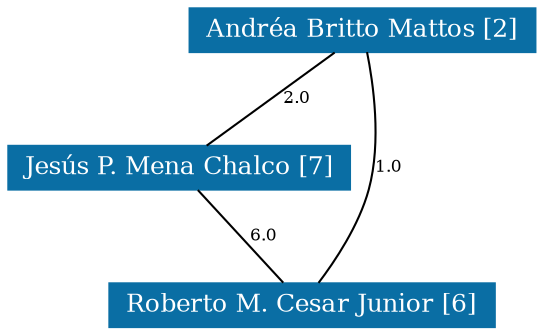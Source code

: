 strict graph grafo2 {
	graph [bb="0,0,195.5,153",
		id=grafo2,
		overlap=False
	];
	node [fontsize=12,
		label="\N",
		shape=rectangle,
		style=filled
	];
	0	 [URL="membro-2837012019824386.html",
		color="#0A6EA4",
		fontcolor="#FFFFFF",
		height=0.29167,
		label="Andréa Britto Mattos [2]",
		pos="120.5,142.5",
		width=1.8611];
	1	 [URL="membro-4727357182510680.html",
		color="#0A6EA4",
		fontcolor="#FFFFFF",
		height=0.29167,
		label="Jesús P. Mena Chalco [7]",
		pos="68.5,76.5",
		width=1.9028];
	0 -- 1	 [fontsize=8,
		label=2.0,
		lp="103.5,109.5",
		pos="112.15,131.9 102.5,119.65 86.717,99.622 77.007,87.297"];
	2	 [URL="membro-2240951178648368.html",
		color="#0A6EA4",
		fontcolor="#FFFFFF",
		height=0.29167,
		label="Roberto M. Cesar Junior [6]",
		pos="120.5,10.5",
		width=2.0833];
	0 -- 2	 [fontsize=8,
		label=1.0,
		lp="152.5,76.5",
		pos="126.91,131.91 133.07,121.08 141.95,103.53 145.5,87 150.67,62.957 136.91,35.815 127.81,21.199"];
	1 -- 2	 [fontsize=8,
		label=6.0,
		lp="103.5,43.5",
		pos="76.855,65.896 86.501,53.653 102.28,33.622 111.99,21.297"];
}
